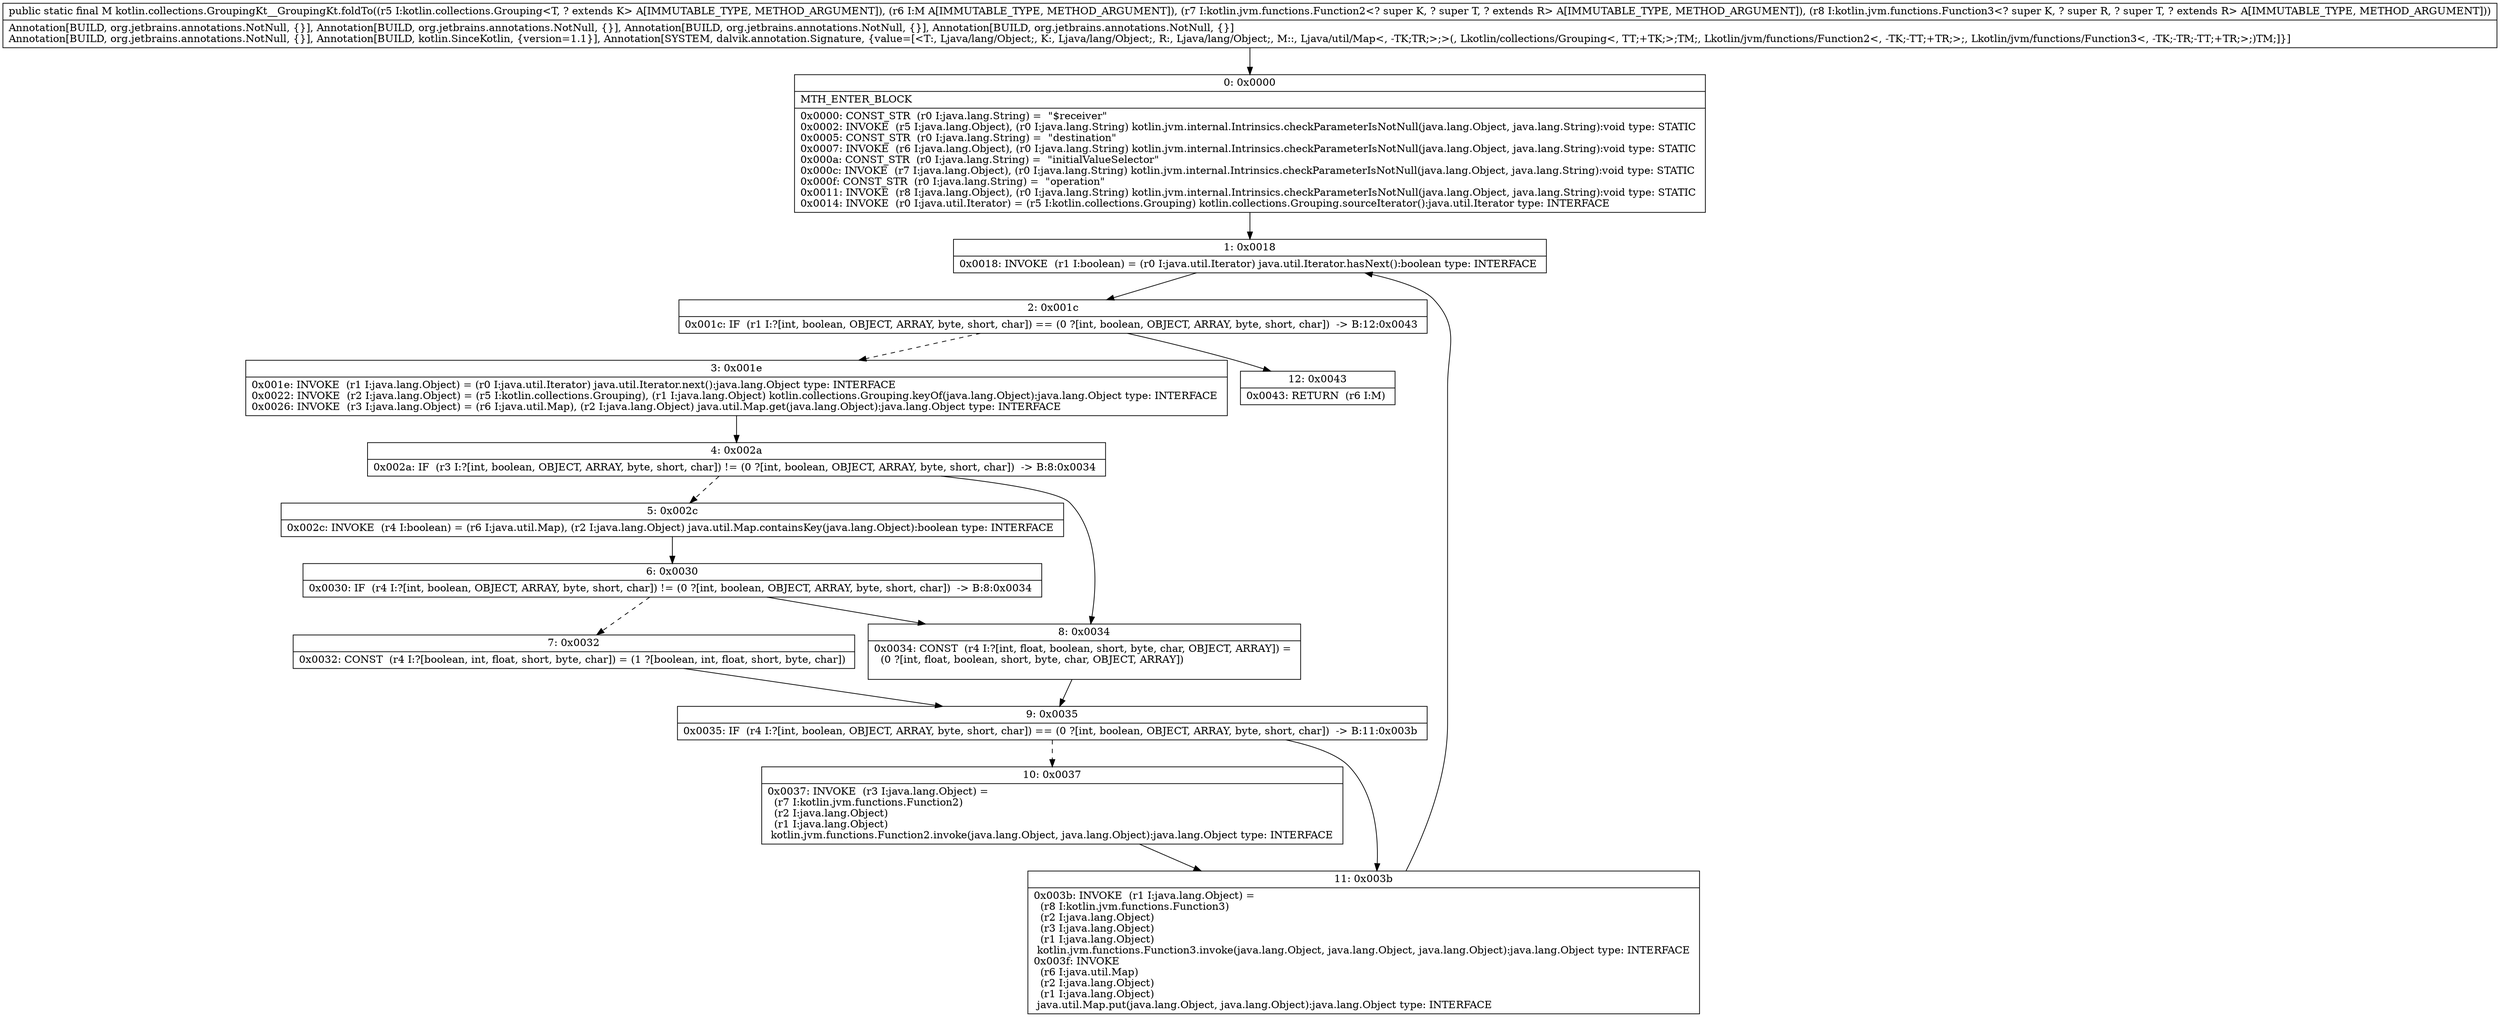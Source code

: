digraph "CFG forkotlin.collections.GroupingKt__GroupingKt.foldTo(Lkotlin\/collections\/Grouping;Ljava\/util\/Map;Lkotlin\/jvm\/functions\/Function2;Lkotlin\/jvm\/functions\/Function3;)Ljava\/util\/Map;" {
Node_0 [shape=record,label="{0\:\ 0x0000|MTH_ENTER_BLOCK\l|0x0000: CONST_STR  (r0 I:java.lang.String) =  \"$receiver\" \l0x0002: INVOKE  (r5 I:java.lang.Object), (r0 I:java.lang.String) kotlin.jvm.internal.Intrinsics.checkParameterIsNotNull(java.lang.Object, java.lang.String):void type: STATIC \l0x0005: CONST_STR  (r0 I:java.lang.String) =  \"destination\" \l0x0007: INVOKE  (r6 I:java.lang.Object), (r0 I:java.lang.String) kotlin.jvm.internal.Intrinsics.checkParameterIsNotNull(java.lang.Object, java.lang.String):void type: STATIC \l0x000a: CONST_STR  (r0 I:java.lang.String) =  \"initialValueSelector\" \l0x000c: INVOKE  (r7 I:java.lang.Object), (r0 I:java.lang.String) kotlin.jvm.internal.Intrinsics.checkParameterIsNotNull(java.lang.Object, java.lang.String):void type: STATIC \l0x000f: CONST_STR  (r0 I:java.lang.String) =  \"operation\" \l0x0011: INVOKE  (r8 I:java.lang.Object), (r0 I:java.lang.String) kotlin.jvm.internal.Intrinsics.checkParameterIsNotNull(java.lang.Object, java.lang.String):void type: STATIC \l0x0014: INVOKE  (r0 I:java.util.Iterator) = (r5 I:kotlin.collections.Grouping) kotlin.collections.Grouping.sourceIterator():java.util.Iterator type: INTERFACE \l}"];
Node_1 [shape=record,label="{1\:\ 0x0018|0x0018: INVOKE  (r1 I:boolean) = (r0 I:java.util.Iterator) java.util.Iterator.hasNext():boolean type: INTERFACE \l}"];
Node_2 [shape=record,label="{2\:\ 0x001c|0x001c: IF  (r1 I:?[int, boolean, OBJECT, ARRAY, byte, short, char]) == (0 ?[int, boolean, OBJECT, ARRAY, byte, short, char])  \-\> B:12:0x0043 \l}"];
Node_3 [shape=record,label="{3\:\ 0x001e|0x001e: INVOKE  (r1 I:java.lang.Object) = (r0 I:java.util.Iterator) java.util.Iterator.next():java.lang.Object type: INTERFACE \l0x0022: INVOKE  (r2 I:java.lang.Object) = (r5 I:kotlin.collections.Grouping), (r1 I:java.lang.Object) kotlin.collections.Grouping.keyOf(java.lang.Object):java.lang.Object type: INTERFACE \l0x0026: INVOKE  (r3 I:java.lang.Object) = (r6 I:java.util.Map), (r2 I:java.lang.Object) java.util.Map.get(java.lang.Object):java.lang.Object type: INTERFACE \l}"];
Node_4 [shape=record,label="{4\:\ 0x002a|0x002a: IF  (r3 I:?[int, boolean, OBJECT, ARRAY, byte, short, char]) != (0 ?[int, boolean, OBJECT, ARRAY, byte, short, char])  \-\> B:8:0x0034 \l}"];
Node_5 [shape=record,label="{5\:\ 0x002c|0x002c: INVOKE  (r4 I:boolean) = (r6 I:java.util.Map), (r2 I:java.lang.Object) java.util.Map.containsKey(java.lang.Object):boolean type: INTERFACE \l}"];
Node_6 [shape=record,label="{6\:\ 0x0030|0x0030: IF  (r4 I:?[int, boolean, OBJECT, ARRAY, byte, short, char]) != (0 ?[int, boolean, OBJECT, ARRAY, byte, short, char])  \-\> B:8:0x0034 \l}"];
Node_7 [shape=record,label="{7\:\ 0x0032|0x0032: CONST  (r4 I:?[boolean, int, float, short, byte, char]) = (1 ?[boolean, int, float, short, byte, char]) \l}"];
Node_8 [shape=record,label="{8\:\ 0x0034|0x0034: CONST  (r4 I:?[int, float, boolean, short, byte, char, OBJECT, ARRAY]) = \l  (0 ?[int, float, boolean, short, byte, char, OBJECT, ARRAY])\l \l}"];
Node_9 [shape=record,label="{9\:\ 0x0035|0x0035: IF  (r4 I:?[int, boolean, OBJECT, ARRAY, byte, short, char]) == (0 ?[int, boolean, OBJECT, ARRAY, byte, short, char])  \-\> B:11:0x003b \l}"];
Node_10 [shape=record,label="{10\:\ 0x0037|0x0037: INVOKE  (r3 I:java.lang.Object) = \l  (r7 I:kotlin.jvm.functions.Function2)\l  (r2 I:java.lang.Object)\l  (r1 I:java.lang.Object)\l kotlin.jvm.functions.Function2.invoke(java.lang.Object, java.lang.Object):java.lang.Object type: INTERFACE \l}"];
Node_11 [shape=record,label="{11\:\ 0x003b|0x003b: INVOKE  (r1 I:java.lang.Object) = \l  (r8 I:kotlin.jvm.functions.Function3)\l  (r2 I:java.lang.Object)\l  (r3 I:java.lang.Object)\l  (r1 I:java.lang.Object)\l kotlin.jvm.functions.Function3.invoke(java.lang.Object, java.lang.Object, java.lang.Object):java.lang.Object type: INTERFACE \l0x003f: INVOKE  \l  (r6 I:java.util.Map)\l  (r2 I:java.lang.Object)\l  (r1 I:java.lang.Object)\l java.util.Map.put(java.lang.Object, java.lang.Object):java.lang.Object type: INTERFACE \l}"];
Node_12 [shape=record,label="{12\:\ 0x0043|0x0043: RETURN  (r6 I:M) \l}"];
MethodNode[shape=record,label="{public static final M kotlin.collections.GroupingKt__GroupingKt.foldTo((r5 I:kotlin.collections.Grouping\<T, ? extends K\> A[IMMUTABLE_TYPE, METHOD_ARGUMENT]), (r6 I:M A[IMMUTABLE_TYPE, METHOD_ARGUMENT]), (r7 I:kotlin.jvm.functions.Function2\<? super K, ? super T, ? extends R\> A[IMMUTABLE_TYPE, METHOD_ARGUMENT]), (r8 I:kotlin.jvm.functions.Function3\<? super K, ? super R, ? super T, ? extends R\> A[IMMUTABLE_TYPE, METHOD_ARGUMENT]))  | Annotation[BUILD, org.jetbrains.annotations.NotNull, \{\}], Annotation[BUILD, org.jetbrains.annotations.NotNull, \{\}], Annotation[BUILD, org.jetbrains.annotations.NotNull, \{\}], Annotation[BUILD, org.jetbrains.annotations.NotNull, \{\}]\lAnnotation[BUILD, org.jetbrains.annotations.NotNull, \{\}], Annotation[BUILD, kotlin.SinceKotlin, \{version=1.1\}], Annotation[SYSTEM, dalvik.annotation.Signature, \{value=[\<T:, Ljava\/lang\/Object;, K:, Ljava\/lang\/Object;, R:, Ljava\/lang\/Object;, M::, Ljava\/util\/Map\<, \-TK;TR;\>;\>(, Lkotlin\/collections\/Grouping\<, TT;+TK;\>;TM;, Lkotlin\/jvm\/functions\/Function2\<, \-TK;\-TT;+TR;\>;, Lkotlin\/jvm\/functions\/Function3\<, \-TK;\-TR;\-TT;+TR;\>;)TM;]\}]\l}"];
MethodNode -> Node_0;
Node_0 -> Node_1;
Node_1 -> Node_2;
Node_2 -> Node_3[style=dashed];
Node_2 -> Node_12;
Node_3 -> Node_4;
Node_4 -> Node_5[style=dashed];
Node_4 -> Node_8;
Node_5 -> Node_6;
Node_6 -> Node_7[style=dashed];
Node_6 -> Node_8;
Node_7 -> Node_9;
Node_8 -> Node_9;
Node_9 -> Node_10[style=dashed];
Node_9 -> Node_11;
Node_10 -> Node_11;
Node_11 -> Node_1;
}

